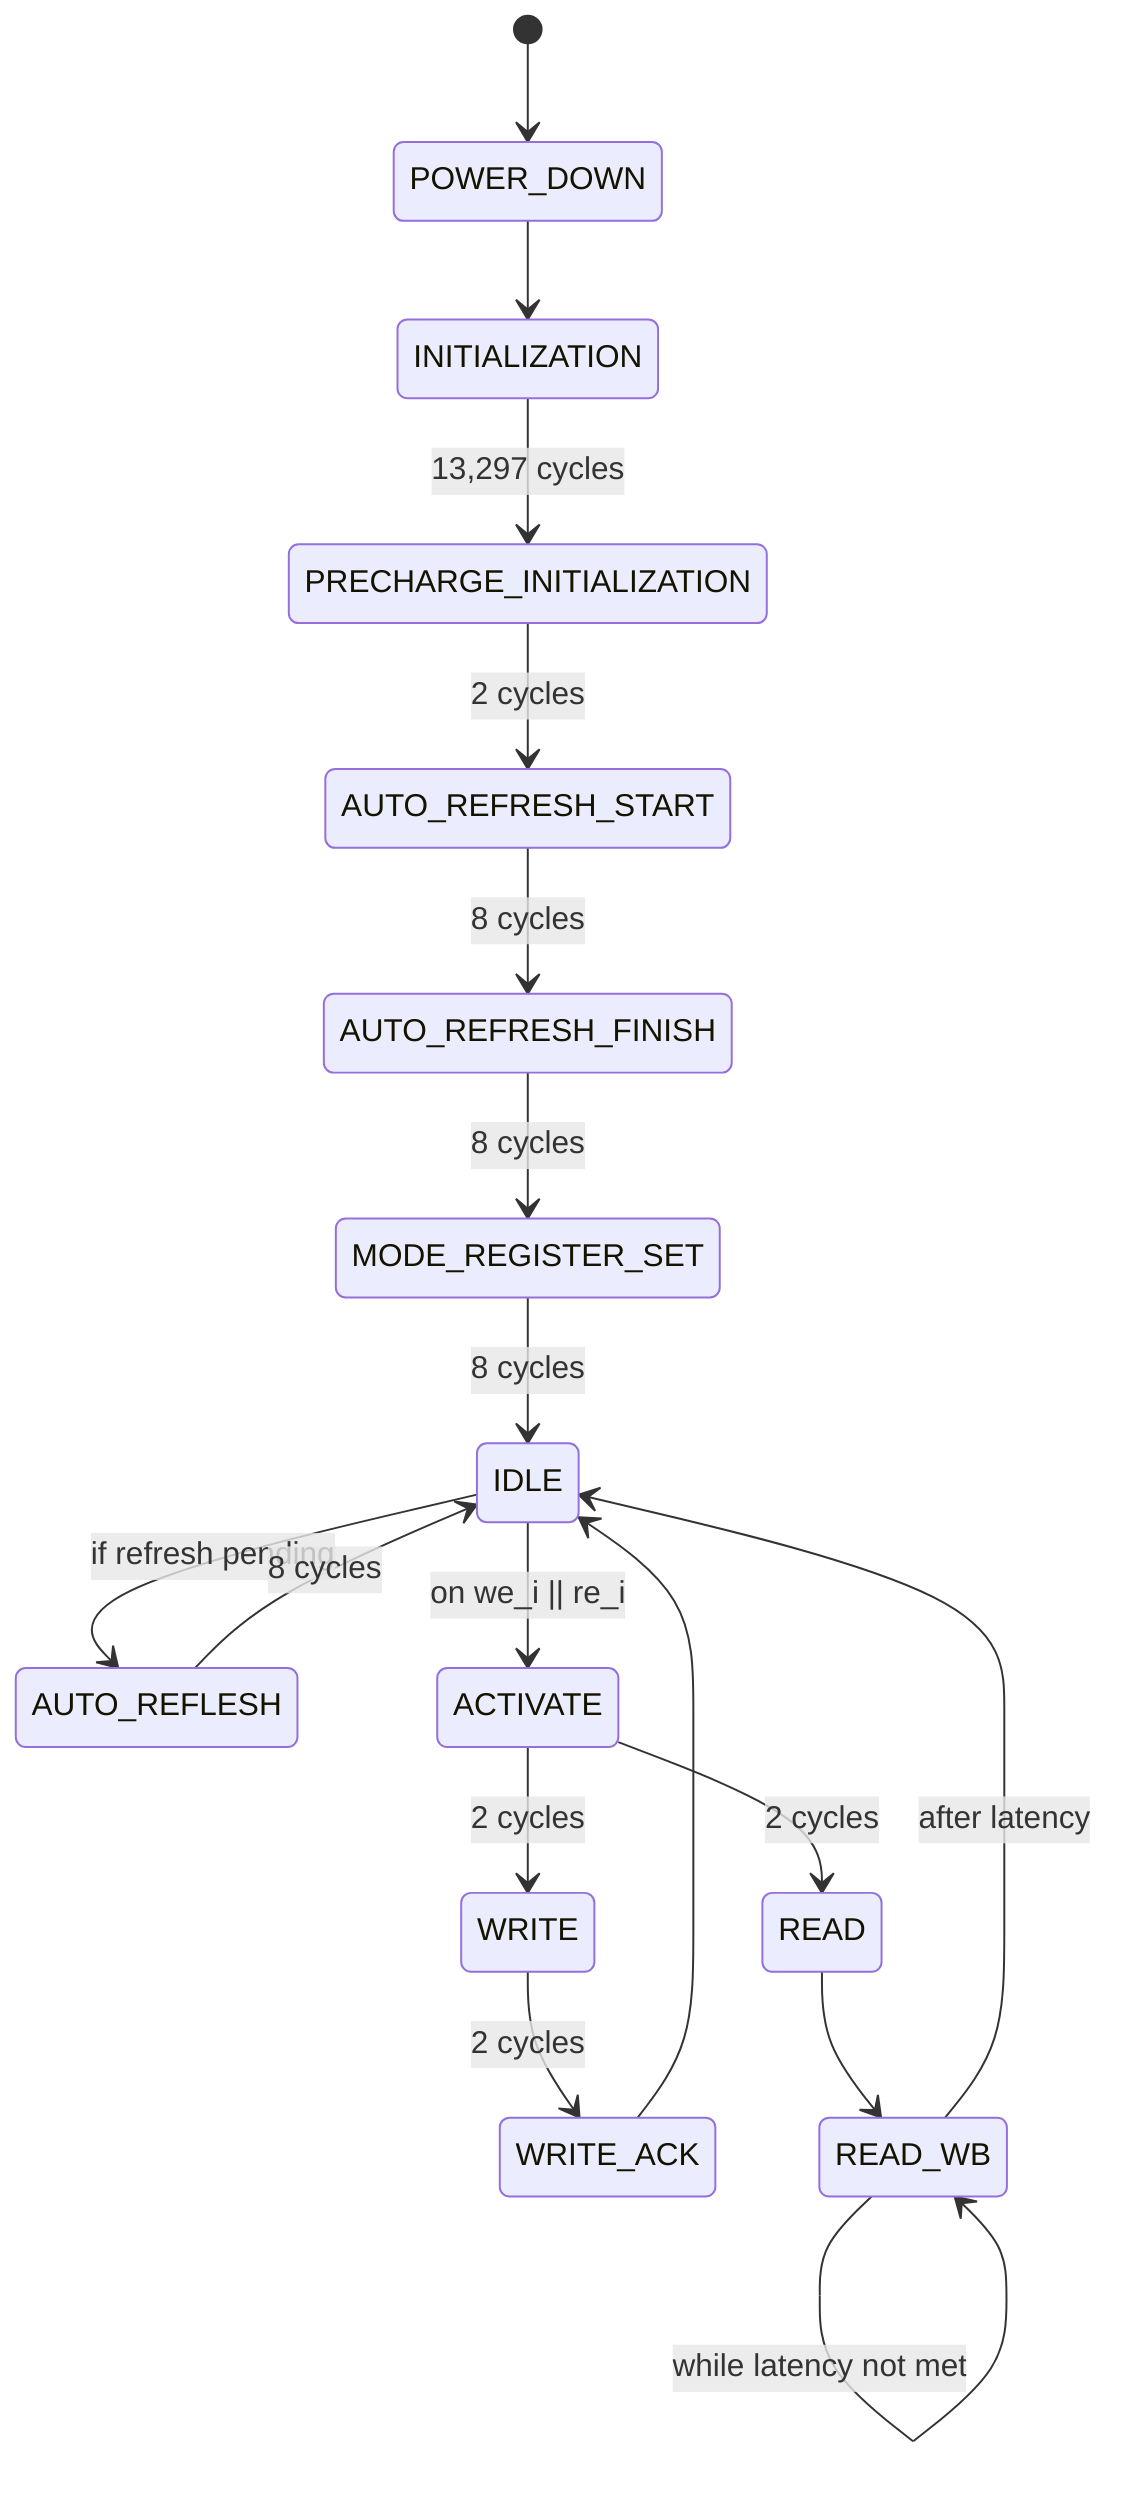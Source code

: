 stateDiagram-v2
    [*] --> POWER_DOWN
    POWER_DOWN --> INITIALIZATION
    INITIALIZATION --> PRECHARGE_INITIALIZATION: 13,297 cycles
    PRECHARGE_INITIALIZATION --> AUTO_REFRESH_START: 2 cycles
    AUTO_REFRESH_START --> AUTO_REFRESH_FINISH: 8 cycles
    AUTO_REFRESH_FINISH --> MODE_REGISTER_SET: 8 cycles
    MODE_REGISTER_SET --> IDLE: 8 cycles

    IDLE --> AUTO_REFLESH: if refresh pending
    AUTO_REFLESH --> IDLE: 8 cycles

    IDLE --> ACTIVATE: on we_i || re_i
    ACTIVATE --> WRITE: 2 cycles
    ACTIVATE --> READ: 2 cycles

    WRITE --> WRITE_ACK: 2 cycles
    WRITE_ACK --> IDLE

    READ --> READ_WB
    READ_WB --> READ_WB: while latency not met
    READ_WB --> IDLE: after latency